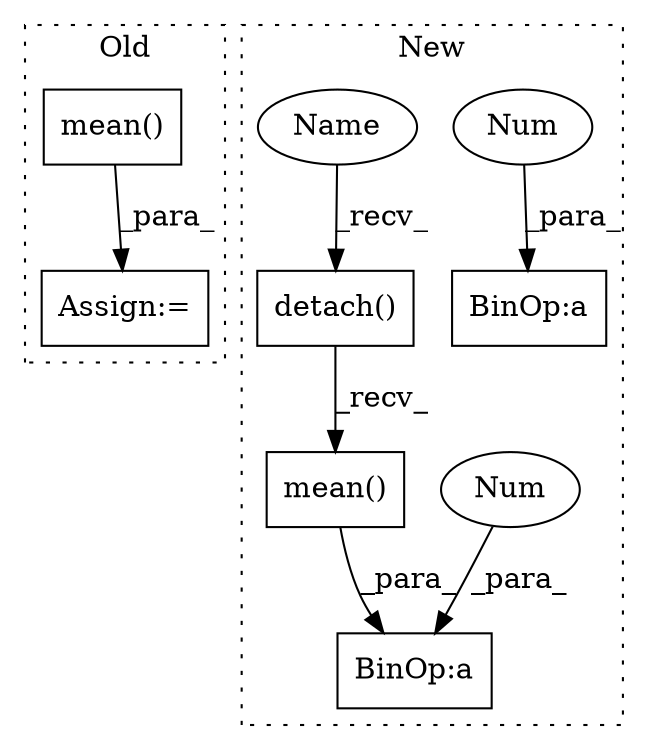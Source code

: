 digraph G {
subgraph cluster0 {
1 [label="mean()" a="75" s="3122,3143" l="20,1" shape="box"];
3 [label="Assign:=" a="68" s="3119" l="3" shape="box"];
label = "Old";
style="dotted";
}
subgraph cluster1 {
2 [label="mean()" a="75" s="2959" l="68" shape="box"];
4 [label="BinOp:a" a="82" s="2956" l="3" shape="box"];
5 [label="Num" a="76" s="2953" l="3" shape="ellipse"];
6 [label="BinOp:a" a="82" s="2848" l="3" shape="box"];
7 [label="Num" a="76" s="2845" l="3" shape="ellipse"];
8 [label="detach()" a="75" s="2977" l="10" shape="box"];
9 [label="Name" a="87" s="2977" l="1" shape="ellipse"];
label = "New";
style="dotted";
}
1 -> 3 [label="_para_"];
2 -> 4 [label="_para_"];
5 -> 4 [label="_para_"];
7 -> 6 [label="_para_"];
8 -> 2 [label="_recv_"];
9 -> 8 [label="_recv_"];
}